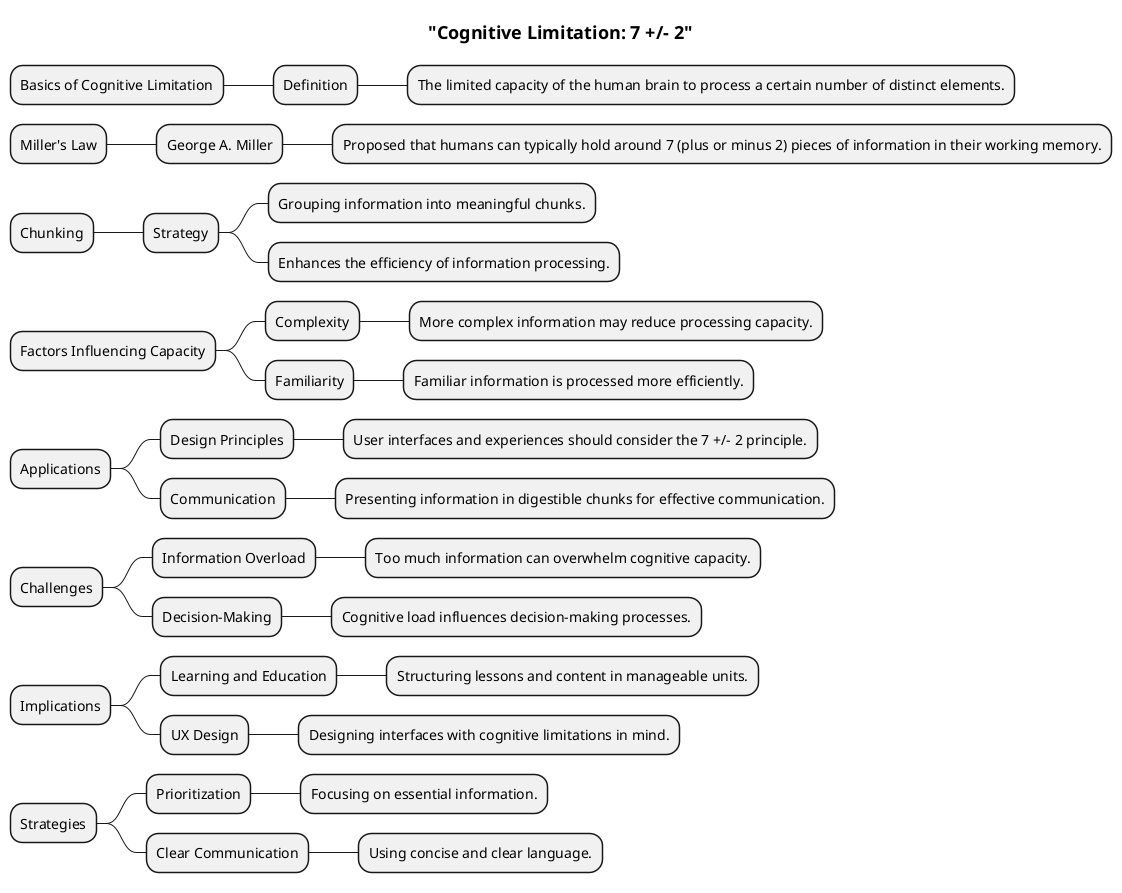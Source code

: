 @startmindmap
title ="Cognitive Limitation: 7 +/- 2"

* Basics of Cognitive Limitation
** Definition
*** The limited capacity of the human brain to process a certain number of distinct elements.

* Miller's Law
** George A. Miller
*** Proposed that humans can typically hold around 7 (plus or minus 2) pieces of information in their working memory.

* Chunking
** Strategy
*** Grouping information into meaningful chunks.
*** Enhances the efficiency of information processing.

* Factors Influencing Capacity
** Complexity
*** More complex information may reduce processing capacity.

** Familiarity
*** Familiar information is processed more efficiently.

* Applications
** Design Principles
*** User interfaces and experiences should consider the 7 +/- 2 principle.

** Communication
*** Presenting information in digestible chunks for effective communication.

* Challenges
** Information Overload
*** Too much information can overwhelm cognitive capacity.

** Decision-Making
*** Cognitive load influences decision-making processes.

* Implications
** Learning and Education
*** Structuring lessons and content in manageable units.

** UX Design
*** Designing interfaces with cognitive limitations in mind.

* Strategies
** Prioritization
*** Focusing on essential information.

** Clear Communication
*** Using concise and clear language.

@endmindmap
